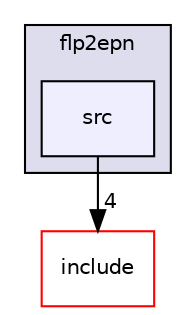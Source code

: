 digraph "/home/travis/build/AliceO2Group/AliceO2/Examples/flp2epn/src" {
  bgcolor=transparent;
  compound=true
  node [ fontsize="10", fontname="Helvetica"];
  edge [ labelfontsize="10", labelfontname="Helvetica"];
  subgraph clusterdir_e58393ef4def426c8ceda80ca520b4f3 {
    graph [ bgcolor="#ddddee", pencolor="black", label="flp2epn" fontname="Helvetica", fontsize="10", URL="dir_e58393ef4def426c8ceda80ca520b4f3.html"]
  dir_4dbe8fc3168e50266989f28059ee163d [shape=box, label="src", style="filled", fillcolor="#eeeeff", pencolor="black", URL="dir_4dbe8fc3168e50266989f28059ee163d.html"];
  }
  dir_25da5b6f0f1cf28bd2e49e6af2d3795e [shape=box label="include" color="red" URL="dir_25da5b6f0f1cf28bd2e49e6af2d3795e.html"];
  dir_4dbe8fc3168e50266989f28059ee163d->dir_25da5b6f0f1cf28bd2e49e6af2d3795e [headlabel="4", labeldistance=1.5 headhref="dir_000651_000649.html"];
}
